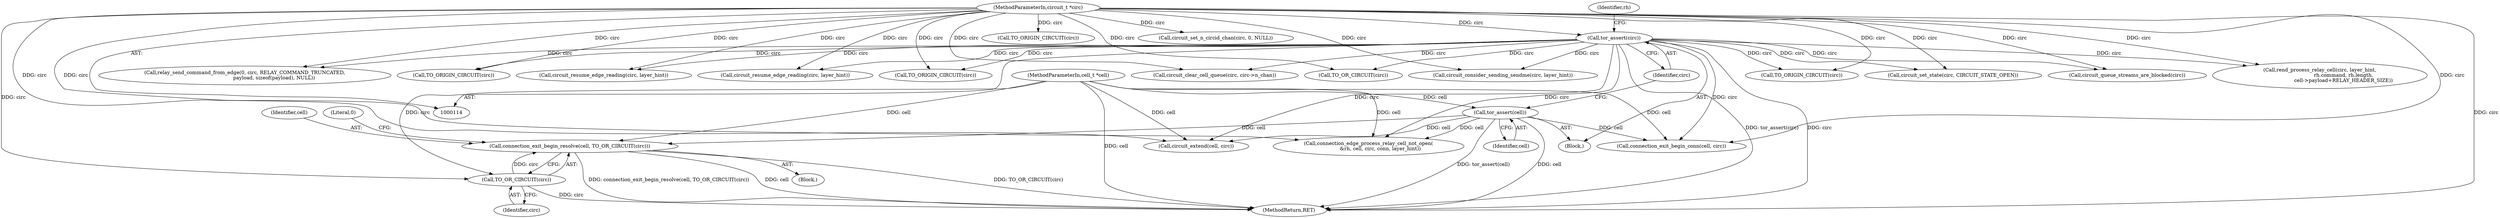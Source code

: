 digraph "0_tor_56a7c5bc15e0447203a491c1ee37de9939ad1dcd@API" {
"1001002" [label="(Call,connection_exit_begin_resolve(cell, TO_OR_CIRCUIT(circ)))"];
"1000137" [label="(Call,tor_assert(cell))"];
"1000115" [label="(MethodParameterIn,cell_t *cell)"];
"1001004" [label="(Call,TO_OR_CIRCUIT(circ))"];
"1000139" [label="(Call,tor_assert(circ))"];
"1000116" [label="(MethodParameterIn,circuit_t *circ)"];
"1001007" [label="(Literal,0)"];
"1000763" [label="(Call,circuit_clear_cell_queue(circ, circ->n_chan))"];
"1000137" [label="(Call,tor_assert(cell))"];
"1000292" [label="(Call,TO_ORIGIN_CIRCUIT(circ))"];
"1000143" [label="(Identifier,rh)"];
"1000682" [label="(Call,TO_ORIGIN_CIRCUIT(circ))"];
"1000260" [label="(Block,)"];
"1001058" [label="(MethodReturn,RET)"];
"1000792" [label="(Call,relay_send_command_from_edge(0, circ, RELAY_COMMAND_TRUNCATED,\n                                     payload, sizeof(payload), NULL))"];
"1000393" [label="(Call,circuit_consider_sending_sendme(circ, layer_hint))"];
"1000942" [label="(Call,circuit_queue_streams_are_blocked(circ))"];
"1001004" [label="(Call,TO_OR_CIRCUIT(circ))"];
"1001005" [label="(Identifier,circ)"];
"1000340" [label="(Call,connection_exit_begin_conn(cell, circ))"];
"1000332" [label="(Call,TO_OR_CIRCUIT(circ))"];
"1000116" [label="(MethodParameterIn,circuit_t *circ)"];
"1000115" [label="(MethodParameterIn,cell_t *cell)"];
"1000814" [label="(Call,TO_ORIGIN_CIRCUIT(circ))"];
"1001003" [label="(Identifier,cell)"];
"1000878" [label="(Call,circuit_resume_edge_reading(circ, layer_hint))"];
"1000913" [label="(Call,circuit_resume_edge_reading(circ, layer_hint))"];
"1000700" [label="(Call,TO_ORIGIN_CIRCUIT(circ))"];
"1000140" [label="(Identifier,circ)"];
"1000746" [label="(Call,circuit_set_state(circ, CIRCUIT_STATE_OPEN))"];
"1001033" [label="(Call,rend_process_relay_cell(circ, layer_hint,\n                              rh.command, rh.length,\n                              cell->payload+RELAY_HEADER_SIZE))"];
"1000139" [label="(Call,tor_assert(circ))"];
"1000119" [label="(Block,)"];
"1000776" [label="(Call,circuit_set_n_circid_chan(circ, 0, NULL))"];
"1000249" [label="(Call,connection_edge_process_relay_cell_not_open(\n               &rh, cell, circ, conn, layer_hint))"];
"1000138" [label="(Identifier,cell)"];
"1001002" [label="(Call,connection_exit_begin_resolve(cell, TO_OR_CIRCUIT(circ)))"];
"1000631" [label="(Call,circuit_extend(cell, circ))"];
"1001002" -> "1000260"  [label="AST: "];
"1001002" -> "1001004"  [label="CFG: "];
"1001003" -> "1001002"  [label="AST: "];
"1001004" -> "1001002"  [label="AST: "];
"1001007" -> "1001002"  [label="CFG: "];
"1001002" -> "1001058"  [label="DDG: cell"];
"1001002" -> "1001058"  [label="DDG: TO_OR_CIRCUIT(circ)"];
"1001002" -> "1001058"  [label="DDG: connection_exit_begin_resolve(cell, TO_OR_CIRCUIT(circ))"];
"1000137" -> "1001002"  [label="DDG: cell"];
"1000115" -> "1001002"  [label="DDG: cell"];
"1001004" -> "1001002"  [label="DDG: circ"];
"1000137" -> "1000119"  [label="AST: "];
"1000137" -> "1000138"  [label="CFG: "];
"1000138" -> "1000137"  [label="AST: "];
"1000140" -> "1000137"  [label="CFG: "];
"1000137" -> "1001058"  [label="DDG: cell"];
"1000137" -> "1001058"  [label="DDG: tor_assert(cell)"];
"1000115" -> "1000137"  [label="DDG: cell"];
"1000137" -> "1000249"  [label="DDG: cell"];
"1000137" -> "1000340"  [label="DDG: cell"];
"1000137" -> "1000631"  [label="DDG: cell"];
"1000115" -> "1000114"  [label="AST: "];
"1000115" -> "1001058"  [label="DDG: cell"];
"1000115" -> "1000249"  [label="DDG: cell"];
"1000115" -> "1000340"  [label="DDG: cell"];
"1000115" -> "1000631"  [label="DDG: cell"];
"1001004" -> "1001005"  [label="CFG: "];
"1001005" -> "1001004"  [label="AST: "];
"1001004" -> "1001058"  [label="DDG: circ"];
"1000139" -> "1001004"  [label="DDG: circ"];
"1000116" -> "1001004"  [label="DDG: circ"];
"1000139" -> "1000119"  [label="AST: "];
"1000139" -> "1000140"  [label="CFG: "];
"1000140" -> "1000139"  [label="AST: "];
"1000143" -> "1000139"  [label="CFG: "];
"1000139" -> "1001058"  [label="DDG: tor_assert(circ)"];
"1000139" -> "1001058"  [label="DDG: circ"];
"1000116" -> "1000139"  [label="DDG: circ"];
"1000139" -> "1000249"  [label="DDG: circ"];
"1000139" -> "1000292"  [label="DDG: circ"];
"1000139" -> "1000332"  [label="DDG: circ"];
"1000139" -> "1000340"  [label="DDG: circ"];
"1000139" -> "1000393"  [label="DDG: circ"];
"1000139" -> "1000631"  [label="DDG: circ"];
"1000139" -> "1000682"  [label="DDG: circ"];
"1000139" -> "1000746"  [label="DDG: circ"];
"1000139" -> "1000763"  [label="DDG: circ"];
"1000139" -> "1000792"  [label="DDG: circ"];
"1000139" -> "1000814"  [label="DDG: circ"];
"1000139" -> "1000878"  [label="DDG: circ"];
"1000139" -> "1000913"  [label="DDG: circ"];
"1000139" -> "1000942"  [label="DDG: circ"];
"1000139" -> "1001033"  [label="DDG: circ"];
"1000116" -> "1000114"  [label="AST: "];
"1000116" -> "1001058"  [label="DDG: circ"];
"1000116" -> "1000249"  [label="DDG: circ"];
"1000116" -> "1000292"  [label="DDG: circ"];
"1000116" -> "1000332"  [label="DDG: circ"];
"1000116" -> "1000340"  [label="DDG: circ"];
"1000116" -> "1000393"  [label="DDG: circ"];
"1000116" -> "1000631"  [label="DDG: circ"];
"1000116" -> "1000682"  [label="DDG: circ"];
"1000116" -> "1000700"  [label="DDG: circ"];
"1000116" -> "1000746"  [label="DDG: circ"];
"1000116" -> "1000763"  [label="DDG: circ"];
"1000116" -> "1000776"  [label="DDG: circ"];
"1000116" -> "1000792"  [label="DDG: circ"];
"1000116" -> "1000814"  [label="DDG: circ"];
"1000116" -> "1000878"  [label="DDG: circ"];
"1000116" -> "1000913"  [label="DDG: circ"];
"1000116" -> "1000942"  [label="DDG: circ"];
"1000116" -> "1001033"  [label="DDG: circ"];
}

